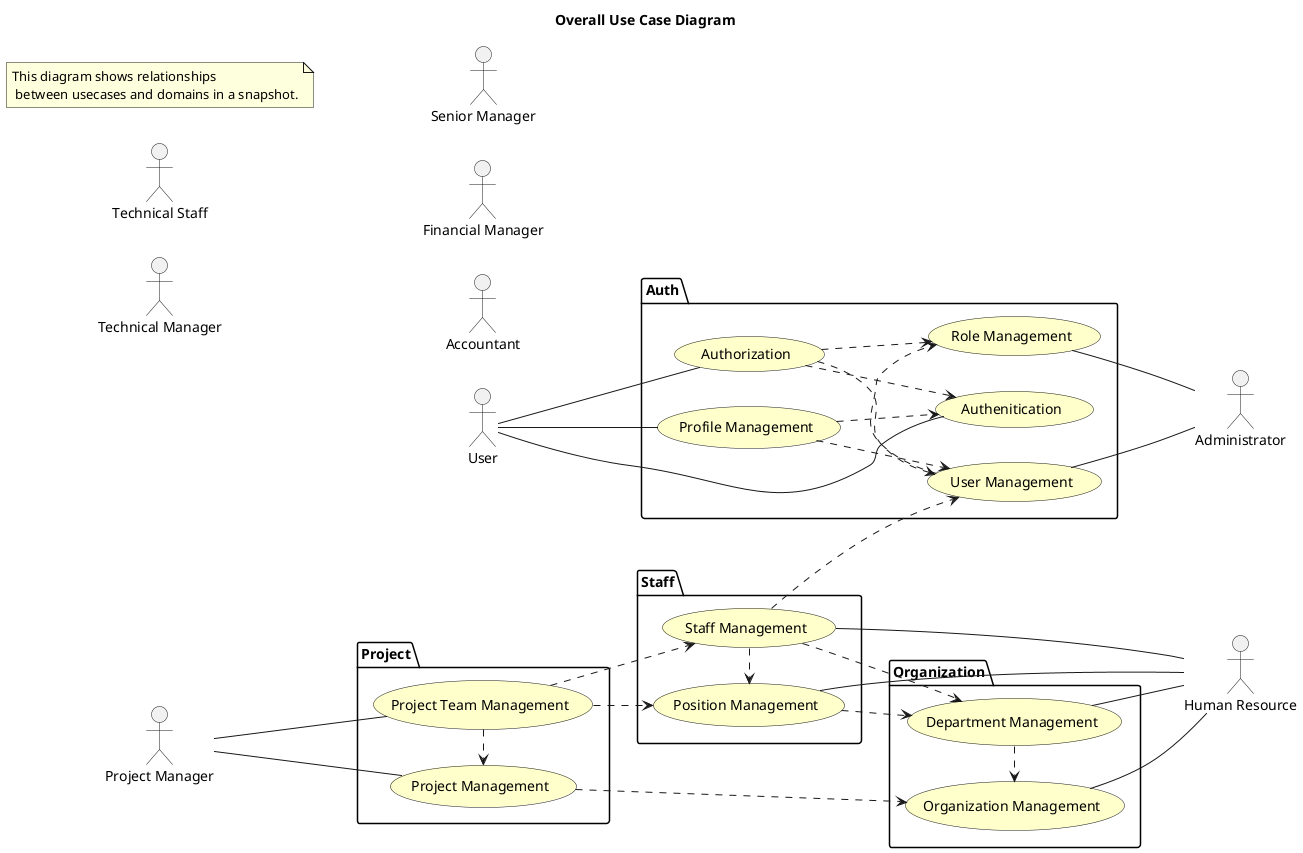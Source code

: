 @startuml
left to right direction

skinparam useCaseBackgroundColor #Business

title Overall Use Case Diagram

note "This diagram shows relationships \n between usecases and domains in a snapshot." as a

:User: as User
:Technical Staff: as TechnicalStaff
:Technical Manager: as TechnicalManager
:Senior Manager: as SeniorManager
:Project Manager: as PMO
:Financial Manager: as Fmanager
:Administrator: as Admin
:Human Resource: as HR
:Accountant: as Accountant

package "Auth"{
    usecase "Role Management" as roleManagement
    usecase "User Management" as userManagement
    usecase "Profile Management" as profileManagement
    usecase "Authenitication" as authentication
    usecase "Authorization" as authorization
}

package "Organization"{
    usecase "Organization Management" as organizationManagement
    usecase "Department Management" as departmentManagement
}

package "Staff"{
    usecase "Position Management" as positionManagement
    usecase "Staff Management" as staffManagement
}

package "Project"{
    usecase "Project Management" as projectManagement
    usecase "Project Team Management" as projectTeamManagement
}

userManagement .> roleManagement
authorization ..>  roleManagement
authorization ..> authentication 
authorization ..> userManagement
profileManagement ..> userManagement
profileManagement ..> authentication

User -- authentication
User -- authorization
User -- profileManagement
roleManagement -- Admin
userManagement -- Admin
staffManagement -- HR
positionManagement -- HR
departmentManagement -- HR
organizationManagement -- HR
PMO -- projectManagement
PMO -- projectTeamManagement

staffManagement ..> userManagement
staffManagement .> positionManagement
staffManagement ..> departmentManagement
positionManagement ..> departmentManagement
departmentManagement .> organizationManagement
projectManagement ..> organizationManagement
projectTeamManagement .> projectManagement
projectTeamManagement ..> positionManagement
projectTeamManagement ..> staffManagement

@enduml